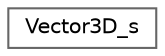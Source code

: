 digraph "Graphical Class Hierarchy"
{
 // LATEX_PDF_SIZE
  bgcolor="transparent";
  edge [fontname=Helvetica,fontsize=10,labelfontname=Helvetica,labelfontsize=10];
  node [fontname=Helvetica,fontsize=10,shape=box,height=0.2,width=0.4];
  rankdir="LR";
  Node0 [id="Node000000",label="Vector3D_s",height=0.2,width=0.4,color="grey40", fillcolor="white", style="filled",URL="$structVector3D__s.html",tooltip="Vector with 3 axis."];
}
